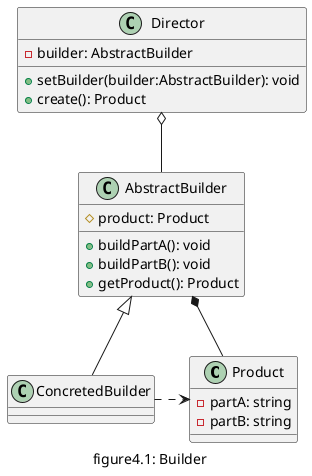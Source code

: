 @startuml "figure4.1_builder"
caption figure4.1: Builder

class Product{
    - partA: string 
    - partB: string
}

class AbstractBuilder{
    # product: Product
    + buildPartA(): void
    + buildPartB(): void
    + getProduct(): Product
}

class ConcretedBuilder{

}

class Director{
    - builder: AbstractBuilder
    + setBuilder(builder:AbstractBuilder): void
    + create(): Product
}

AbstractBuilder *-- Product
ConcretedBuilder .right.> Product
AbstractBuilder <|-- ConcretedBuilder
Director o-- AbstractBuilder
@enduml